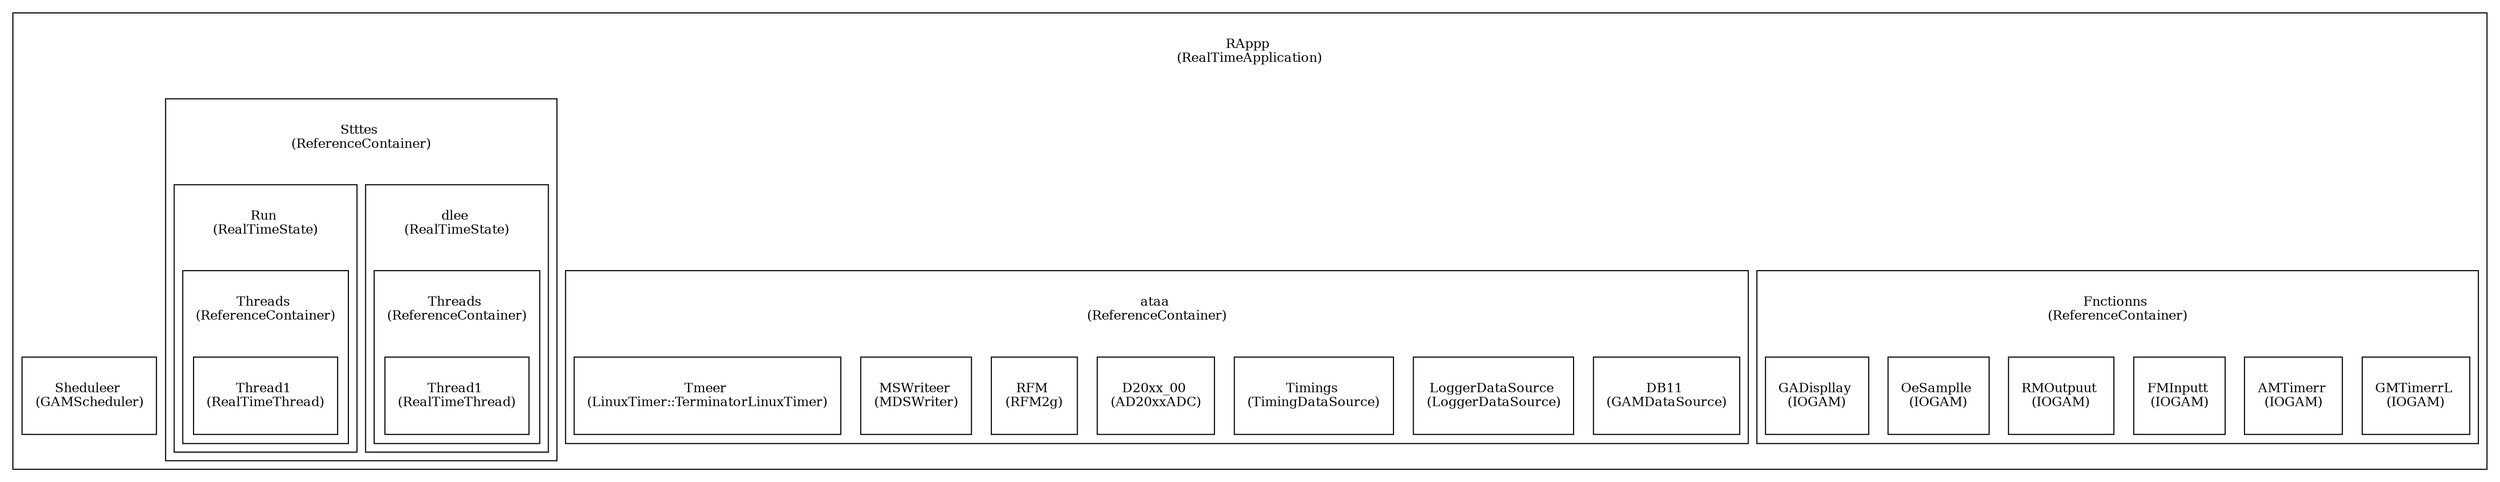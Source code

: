 digraph G {
bgcolor=white
subgraph cluster_RAppp {
label=<<TABLE border="0" cellborder="0"><TR><TD width="60" height="60"><font point-size="12">RAppp <BR/>(RealTimeApplication)</font></TD></TR></TABLE>>
subgraph cluster_RApppFnctionns {
label=<<TABLE border="0" cellborder="0"><TR><TD width="60" height="60"><font point-size="12">Fnctionns <BR/>(ReferenceContainer)</font></TD></TR></TABLE>>
RApppFnctionnsGMTimerrL [shape=record, style=filled, fillcolor=white, color=black,label=<<TABLE border="0" cellborder="0"><TR><TD width="60" height="60"><font point-size="12">GMTimerrL <BR/>(IOGAM)</font></TD></TR></TABLE>>]
RApppFnctionnsAMTimerr [shape=record, style=filled, fillcolor=white, color=black,label=<<TABLE border="0" cellborder="0"><TR><TD width="60" height="60"><font point-size="12">AMTimerr <BR/>(IOGAM)</font></TD></TR></TABLE>>]
RApppFnctionnsFMInputt [shape=record, style=filled, fillcolor=white, color=black,label=<<TABLE border="0" cellborder="0"><TR><TD width="60" height="60"><font point-size="12">FMInputt <BR/>(IOGAM)</font></TD></TR></TABLE>>]
RApppFnctionnsRMOutpuut [shape=record, style=filled, fillcolor=white, color=black,label=<<TABLE border="0" cellborder="0"><TR><TD width="60" height="60"><font point-size="12">RMOutpuut <BR/>(IOGAM)</font></TD></TR></TABLE>>]
RApppFnctionnsOeSamplle [shape=record, style=filled, fillcolor=white, color=black,label=<<TABLE border="0" cellborder="0"><TR><TD width="60" height="60"><font point-size="12">OeSamplle <BR/>(IOGAM)</font></TD></TR></TABLE>>]
RApppFnctionnsGADispllay [shape=record, style=filled, fillcolor=white, color=black,label=<<TABLE border="0" cellborder="0"><TR><TD width="60" height="60"><font point-size="12">GADispllay <BR/>(IOGAM)</font></TD></TR></TABLE>>]
}
subgraph cluster_RApppataa {
label=<<TABLE border="0" cellborder="0"><TR><TD width="60" height="60"><font point-size="12">ataa <BR/>(ReferenceContainer)</font></TD></TR></TABLE>>
RApppataaDB11 [shape=record, style=filled, fillcolor=white, color=black,label=<<TABLE border="0" cellborder="0"><TR><TD width="60" height="60"><font point-size="12">DB11 <BR/>(GAMDataSource)</font></TD></TR></TABLE>>]
RApppataaLoggerDataSource [shape=record, style=filled, fillcolor=white, color=black,label=<<TABLE border="0" cellborder="0"><TR><TD width="60" height="60"><font point-size="12">LoggerDataSource <BR/>(LoggerDataSource)</font></TD></TR></TABLE>>]
RApppataaTimings [shape=record, style=filled, fillcolor=white, color=black,label=<<TABLE border="0" cellborder="0"><TR><TD width="60" height="60"><font point-size="12">Timings <BR/>(TimingDataSource)</font></TD></TR></TABLE>>]
RApppataaD20xx_00 [shape=record, style=filled, fillcolor=white, color=black,label=<<TABLE border="0" cellborder="0"><TR><TD width="60" height="60"><font point-size="12">D20xx_00 <BR/>(AD20xxADC)</font></TD></TR></TABLE>>]
RApppataaRFM [shape=record, style=filled, fillcolor=white, color=black,label=<<TABLE border="0" cellborder="0"><TR><TD width="60" height="60"><font point-size="12">RFM <BR/>(RFM2g)</font></TD></TR></TABLE>>]
RApppataaMSWriteer [shape=record, style=filled, fillcolor=white, color=black,label=<<TABLE border="0" cellborder="0"><TR><TD width="60" height="60"><font point-size="12">MSWriteer <BR/>(MDSWriter)</font></TD></TR></TABLE>>]
RApppataaTmeer [shape=record, style=filled, fillcolor=white, color=black,label=<<TABLE border="0" cellborder="0"><TR><TD width="60" height="60"><font point-size="12">Tmeer <BR/>(LinuxTimer::TerminatorLinuxTimer)</font></TD></TR></TABLE>>]
}
subgraph cluster_RApppStttes {
label=<<TABLE border="0" cellborder="0"><TR><TD width="60" height="60"><font point-size="12">Stttes <BR/>(ReferenceContainer)</font></TD></TR></TABLE>>
subgraph cluster_RApppStttesdlee {
label=<<TABLE border="0" cellborder="0"><TR><TD width="60" height="60"><font point-size="12">dlee <BR/>(RealTimeState)</font></TD></TR></TABLE>>
subgraph cluster_RApppStttesdleeThreads {
label=<<TABLE border="0" cellborder="0"><TR><TD width="60" height="60"><font point-size="12">Threads <BR/>(ReferenceContainer)</font></TD></TR></TABLE>>
RApppStttesdleeThreadsThread1 [shape=record, style=filled, fillcolor=white, color=black,label=<<TABLE border="0" cellborder="0"><TR><TD width="60" height="60"><font point-size="12">Thread1 <BR/>(RealTimeThread)</font></TD></TR></TABLE>>]
}
}
subgraph cluster_RApppStttesRun {
label=<<TABLE border="0" cellborder="0"><TR><TD width="60" height="60"><font point-size="12">Run <BR/>(RealTimeState)</font></TD></TR></TABLE>>
subgraph cluster_RApppStttesRunThreads {
label=<<TABLE border="0" cellborder="0"><TR><TD width="60" height="60"><font point-size="12">Threads <BR/>(ReferenceContainer)</font></TD></TR></TABLE>>
RApppStttesRunThreadsThread1 [shape=record, style=filled, fillcolor=white, color=black,label=<<TABLE border="0" cellborder="0"><TR><TD width="60" height="60"><font point-size="12">Thread1 <BR/>(RealTimeThread)</font></TD></TR></TABLE>>]
}
}
}
RApppSheduleer [shape=record, style=filled, fillcolor=white, color=black,label=<<TABLE border="0" cellborder="0"><TR><TD width="60" height="60"><font point-size="12">Sheduleer <BR/>(GAMScheduler)</font></TD></TR></TABLE>>]
}
}
